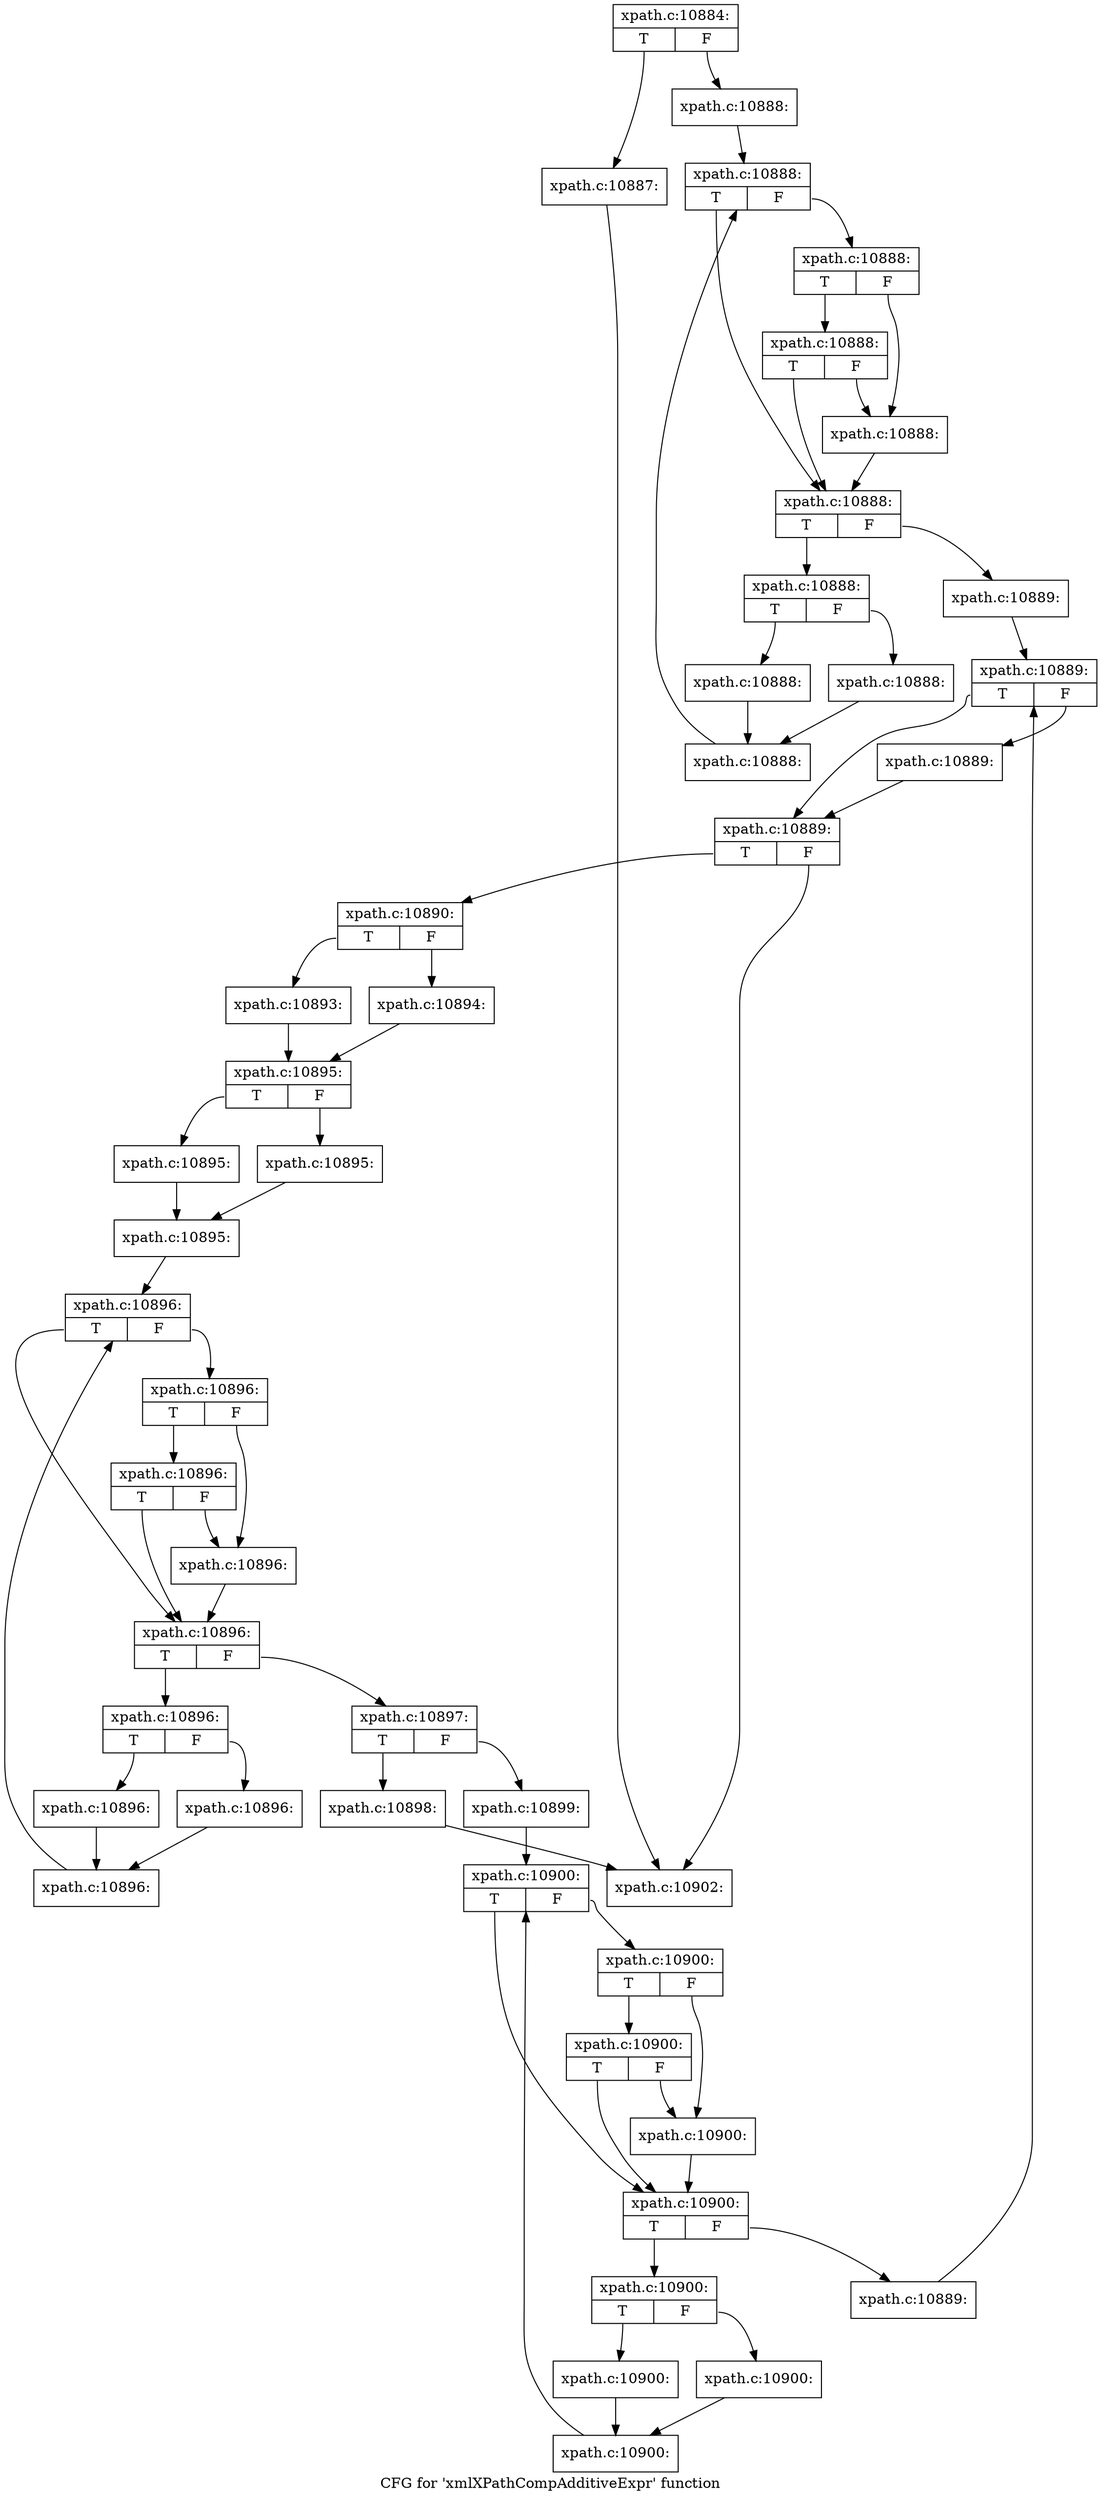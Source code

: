 digraph "CFG for 'xmlXPathCompAdditiveExpr' function" {
	label="CFG for 'xmlXPathCompAdditiveExpr' function";

	Node0x4eaaf30 [shape=record,label="{xpath.c:10884:|{<s0>T|<s1>F}}"];
	Node0x4eaaf30:s0 -> Node0x4eb72b0;
	Node0x4eaaf30:s1 -> Node0x4eb75e0;
	Node0x4eb72b0 [shape=record,label="{xpath.c:10887:}"];
	Node0x4eb72b0 -> Node0x4eb94f0;
	Node0x4eb75e0 [shape=record,label="{xpath.c:10888:}"];
	Node0x4eb75e0 -> Node0x4eb7900;
	Node0x4eb7900 [shape=record,label="{xpath.c:10888:|{<s0>T|<s1>F}}"];
	Node0x4eb7900:s0 -> Node0x4eb7b00;
	Node0x4eb7900:s1 -> Node0x4eb7ba0;
	Node0x4eb7ba0 [shape=record,label="{xpath.c:10888:|{<s0>T|<s1>F}}"];
	Node0x4eb7ba0:s0 -> Node0x4eb7f00;
	Node0x4eb7ba0:s1 -> Node0x4eb7b50;
	Node0x4eb7f00 [shape=record,label="{xpath.c:10888:|{<s0>T|<s1>F}}"];
	Node0x4eb7f00:s0 -> Node0x4eb7b00;
	Node0x4eb7f00:s1 -> Node0x4eb7b50;
	Node0x4eb7b50 [shape=record,label="{xpath.c:10888:}"];
	Node0x4eb7b50 -> Node0x4eb7b00;
	Node0x4eb7b00 [shape=record,label="{xpath.c:10888:|{<s0>T|<s1>F}}"];
	Node0x4eb7b00:s0 -> Node0x4eb8530;
	Node0x4eb7b00:s1 -> Node0x4eb7ab0;
	Node0x4eb8530 [shape=record,label="{xpath.c:10888:|{<s0>T|<s1>F}}"];
	Node0x4eb8530:s0 -> Node0x4eb89e0;
	Node0x4eb8530:s1 -> Node0x4eb8a30;
	Node0x4eb89e0 [shape=record,label="{xpath.c:10888:}"];
	Node0x4eb89e0 -> Node0x4eb8a80;
	Node0x4eb8a30 [shape=record,label="{xpath.c:10888:}"];
	Node0x4eb8a30 -> Node0x4eb8a80;
	Node0x4eb8a80 [shape=record,label="{xpath.c:10888:}"];
	Node0x4eb8a80 -> Node0x4eb7900;
	Node0x4eb7ab0 [shape=record,label="{xpath.c:10889:}"];
	Node0x4eb7ab0 -> Node0x4eb9340;
	Node0x4eb9340 [shape=record,label="{xpath.c:10889:|{<s0>T|<s1>F}}"];
	Node0x4eb9340:s0 -> Node0x4eb9540;
	Node0x4eb9340:s1 -> Node0x4eb9590;
	Node0x4eb9590 [shape=record,label="{xpath.c:10889:}"];
	Node0x4eb9590 -> Node0x4eb9540;
	Node0x4eb9540 [shape=record,label="{xpath.c:10889:|{<s0>T|<s1>F}}"];
	Node0x4eb9540:s0 -> Node0x4eb9c20;
	Node0x4eb9540:s1 -> Node0x4eb94f0;
	Node0x4eb9c20 [shape=record,label="{xpath.c:10890:|{<s0>T|<s1>F}}"];
	Node0x4eb9c20:s0 -> Node0x4eba5b0;
	Node0x4eb9c20:s1 -> Node0x4eba650;
	Node0x4eba5b0 [shape=record,label="{xpath.c:10893:}"];
	Node0x4eba5b0 -> Node0x4eba600;
	Node0x4eba650 [shape=record,label="{xpath.c:10894:}"];
	Node0x4eba650 -> Node0x4eba600;
	Node0x4eba600 [shape=record,label="{xpath.c:10895:|{<s0>T|<s1>F}}"];
	Node0x4eba600:s0 -> Node0x4ebada0;
	Node0x4eba600:s1 -> Node0x4ebadf0;
	Node0x4ebada0 [shape=record,label="{xpath.c:10895:}"];
	Node0x4ebada0 -> Node0x4ebae40;
	Node0x4ebadf0 [shape=record,label="{xpath.c:10895:}"];
	Node0x4ebadf0 -> Node0x4ebae40;
	Node0x4ebae40 [shape=record,label="{xpath.c:10895:}"];
	Node0x4ebae40 -> Node0x4ebb730;
	Node0x4ebb730 [shape=record,label="{xpath.c:10896:|{<s0>T|<s1>F}}"];
	Node0x4ebb730:s0 -> Node0x4ebb930;
	Node0x4ebb730:s1 -> Node0x4ebb9d0;
	Node0x4ebb9d0 [shape=record,label="{xpath.c:10896:|{<s0>T|<s1>F}}"];
	Node0x4ebb9d0:s0 -> Node0x4ebbd30;
	Node0x4ebb9d0:s1 -> Node0x4ebb980;
	Node0x4ebbd30 [shape=record,label="{xpath.c:10896:|{<s0>T|<s1>F}}"];
	Node0x4ebbd30:s0 -> Node0x4ebb930;
	Node0x4ebbd30:s1 -> Node0x4ebb980;
	Node0x4ebb980 [shape=record,label="{xpath.c:10896:}"];
	Node0x4ebb980 -> Node0x4ebb930;
	Node0x4ebb930 [shape=record,label="{xpath.c:10896:|{<s0>T|<s1>F}}"];
	Node0x4ebb930:s0 -> Node0x4ebc360;
	Node0x4ebb930:s1 -> Node0x4ebb8e0;
	Node0x4ebc360 [shape=record,label="{xpath.c:10896:|{<s0>T|<s1>F}}"];
	Node0x4ebc360:s0 -> Node0x4ebc810;
	Node0x4ebc360:s1 -> Node0x4ebc860;
	Node0x4ebc810 [shape=record,label="{xpath.c:10896:}"];
	Node0x4ebc810 -> Node0x4ebc8b0;
	Node0x4ebc860 [shape=record,label="{xpath.c:10896:}"];
	Node0x4ebc860 -> Node0x4ebc8b0;
	Node0x4ebc8b0 [shape=record,label="{xpath.c:10896:}"];
	Node0x4ebc8b0 -> Node0x4ebb730;
	Node0x4ebb8e0 [shape=record,label="{xpath.c:10897:|{<s0>T|<s1>F}}"];
	Node0x4ebb8e0:s0 -> Node0x4ebcfa0;
	Node0x4ebb8e0:s1 -> Node0x4ebcff0;
	Node0x4ebcfa0 [shape=record,label="{xpath.c:10898:}"];
	Node0x4ebcfa0 -> Node0x4eb94f0;
	Node0x4ebcff0 [shape=record,label="{xpath.c:10899:}"];
	Node0x4ebcff0 -> Node0x4ebd790;
	Node0x4ebd790 [shape=record,label="{xpath.c:10900:|{<s0>T|<s1>F}}"];
	Node0x4ebd790:s0 -> Node0x4ebdae0;
	Node0x4ebd790:s1 -> Node0x4ebdb80;
	Node0x4ebdb80 [shape=record,label="{xpath.c:10900:|{<s0>T|<s1>F}}"];
	Node0x4ebdb80:s0 -> Node0x4ebdee0;
	Node0x4ebdb80:s1 -> Node0x4ebdb30;
	Node0x4ebdee0 [shape=record,label="{xpath.c:10900:|{<s0>T|<s1>F}}"];
	Node0x4ebdee0:s0 -> Node0x4ebdae0;
	Node0x4ebdee0:s1 -> Node0x4ebdb30;
	Node0x4ebdb30 [shape=record,label="{xpath.c:10900:}"];
	Node0x4ebdb30 -> Node0x4ebdae0;
	Node0x4ebdae0 [shape=record,label="{xpath.c:10900:|{<s0>T|<s1>F}}"];
	Node0x4ebdae0:s0 -> Node0x4ebe590;
	Node0x4ebdae0:s1 -> Node0x4ebd880;
	Node0x4ebe590 [shape=record,label="{xpath.c:10900:|{<s0>T|<s1>F}}"];
	Node0x4ebe590:s0 -> Node0x4ebea40;
	Node0x4ebe590:s1 -> Node0x4ebea90;
	Node0x4ebea40 [shape=record,label="{xpath.c:10900:}"];
	Node0x4ebea40 -> Node0x4ebeae0;
	Node0x4ebea90 [shape=record,label="{xpath.c:10900:}"];
	Node0x4ebea90 -> Node0x4ebeae0;
	Node0x4ebeae0 [shape=record,label="{xpath.c:10900:}"];
	Node0x4ebeae0 -> Node0x4ebd790;
	Node0x4ebd880 [shape=record,label="{xpath.c:10889:}"];
	Node0x4ebd880 -> Node0x4eb9340;
	Node0x4eb94f0 [shape=record,label="{xpath.c:10902:}"];
}
